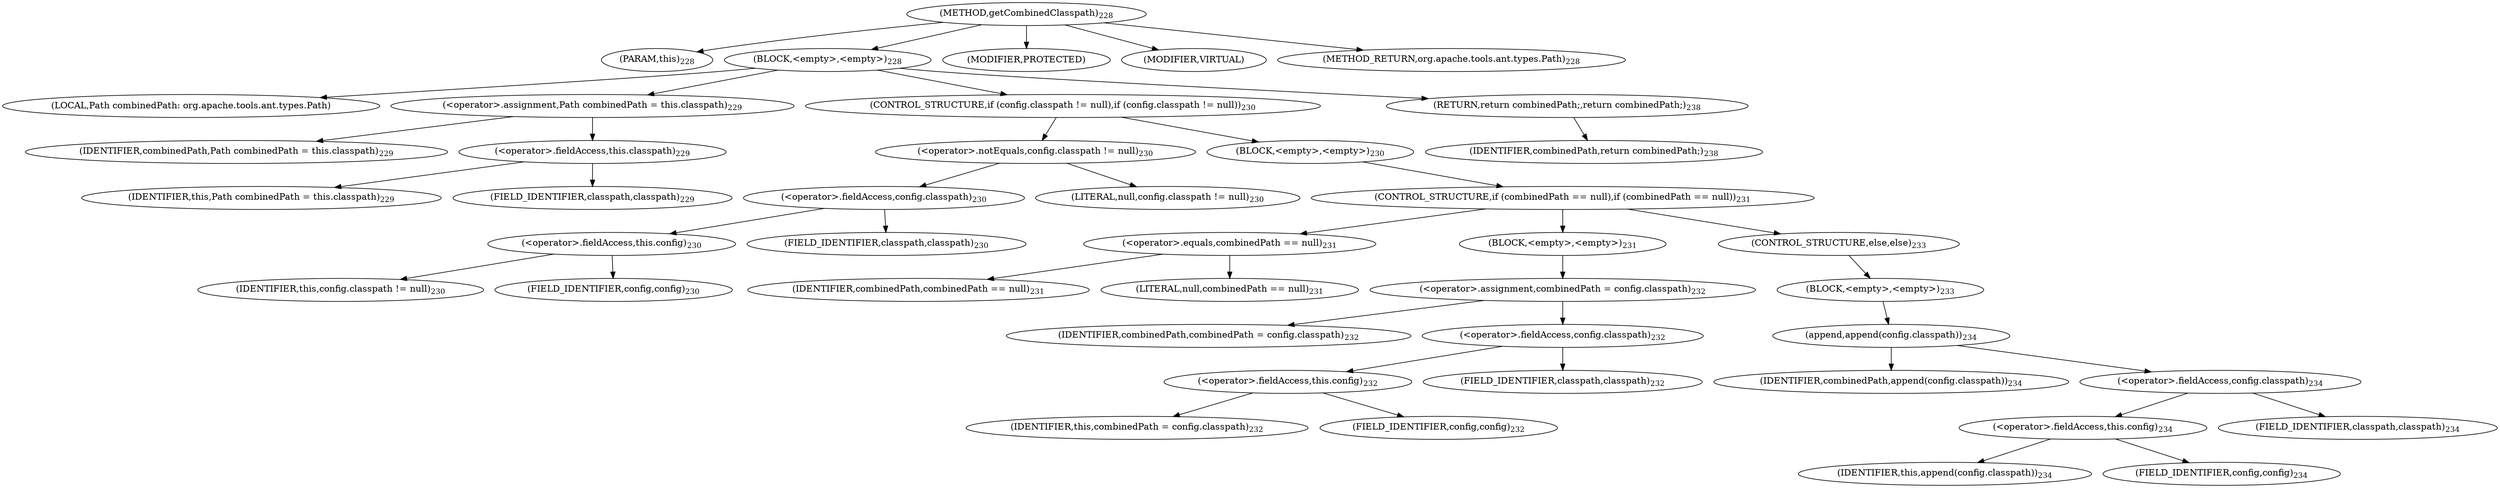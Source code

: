 digraph "getCombinedClasspath" {  
"313" [label = <(METHOD,getCombinedClasspath)<SUB>228</SUB>> ]
"314" [label = <(PARAM,this)<SUB>228</SUB>> ]
"315" [label = <(BLOCK,&lt;empty&gt;,&lt;empty&gt;)<SUB>228</SUB>> ]
"316" [label = <(LOCAL,Path combinedPath: org.apache.tools.ant.types.Path)> ]
"317" [label = <(&lt;operator&gt;.assignment,Path combinedPath = this.classpath)<SUB>229</SUB>> ]
"318" [label = <(IDENTIFIER,combinedPath,Path combinedPath = this.classpath)<SUB>229</SUB>> ]
"319" [label = <(&lt;operator&gt;.fieldAccess,this.classpath)<SUB>229</SUB>> ]
"320" [label = <(IDENTIFIER,this,Path combinedPath = this.classpath)<SUB>229</SUB>> ]
"321" [label = <(FIELD_IDENTIFIER,classpath,classpath)<SUB>229</SUB>> ]
"322" [label = <(CONTROL_STRUCTURE,if (config.classpath != null),if (config.classpath != null))<SUB>230</SUB>> ]
"323" [label = <(&lt;operator&gt;.notEquals,config.classpath != null)<SUB>230</SUB>> ]
"324" [label = <(&lt;operator&gt;.fieldAccess,config.classpath)<SUB>230</SUB>> ]
"325" [label = <(&lt;operator&gt;.fieldAccess,this.config)<SUB>230</SUB>> ]
"326" [label = <(IDENTIFIER,this,config.classpath != null)<SUB>230</SUB>> ]
"327" [label = <(FIELD_IDENTIFIER,config,config)<SUB>230</SUB>> ]
"328" [label = <(FIELD_IDENTIFIER,classpath,classpath)<SUB>230</SUB>> ]
"329" [label = <(LITERAL,null,config.classpath != null)<SUB>230</SUB>> ]
"330" [label = <(BLOCK,&lt;empty&gt;,&lt;empty&gt;)<SUB>230</SUB>> ]
"331" [label = <(CONTROL_STRUCTURE,if (combinedPath == null),if (combinedPath == null))<SUB>231</SUB>> ]
"332" [label = <(&lt;operator&gt;.equals,combinedPath == null)<SUB>231</SUB>> ]
"333" [label = <(IDENTIFIER,combinedPath,combinedPath == null)<SUB>231</SUB>> ]
"334" [label = <(LITERAL,null,combinedPath == null)<SUB>231</SUB>> ]
"335" [label = <(BLOCK,&lt;empty&gt;,&lt;empty&gt;)<SUB>231</SUB>> ]
"336" [label = <(&lt;operator&gt;.assignment,combinedPath = config.classpath)<SUB>232</SUB>> ]
"337" [label = <(IDENTIFIER,combinedPath,combinedPath = config.classpath)<SUB>232</SUB>> ]
"338" [label = <(&lt;operator&gt;.fieldAccess,config.classpath)<SUB>232</SUB>> ]
"339" [label = <(&lt;operator&gt;.fieldAccess,this.config)<SUB>232</SUB>> ]
"340" [label = <(IDENTIFIER,this,combinedPath = config.classpath)<SUB>232</SUB>> ]
"341" [label = <(FIELD_IDENTIFIER,config,config)<SUB>232</SUB>> ]
"342" [label = <(FIELD_IDENTIFIER,classpath,classpath)<SUB>232</SUB>> ]
"343" [label = <(CONTROL_STRUCTURE,else,else)<SUB>233</SUB>> ]
"344" [label = <(BLOCK,&lt;empty&gt;,&lt;empty&gt;)<SUB>233</SUB>> ]
"345" [label = <(append,append(config.classpath))<SUB>234</SUB>> ]
"346" [label = <(IDENTIFIER,combinedPath,append(config.classpath))<SUB>234</SUB>> ]
"347" [label = <(&lt;operator&gt;.fieldAccess,config.classpath)<SUB>234</SUB>> ]
"348" [label = <(&lt;operator&gt;.fieldAccess,this.config)<SUB>234</SUB>> ]
"349" [label = <(IDENTIFIER,this,append(config.classpath))<SUB>234</SUB>> ]
"350" [label = <(FIELD_IDENTIFIER,config,config)<SUB>234</SUB>> ]
"351" [label = <(FIELD_IDENTIFIER,classpath,classpath)<SUB>234</SUB>> ]
"352" [label = <(RETURN,return combinedPath;,return combinedPath;)<SUB>238</SUB>> ]
"353" [label = <(IDENTIFIER,combinedPath,return combinedPath;)<SUB>238</SUB>> ]
"354" [label = <(MODIFIER,PROTECTED)> ]
"355" [label = <(MODIFIER,VIRTUAL)> ]
"356" [label = <(METHOD_RETURN,org.apache.tools.ant.types.Path)<SUB>228</SUB>> ]
  "313" -> "314" 
  "313" -> "315" 
  "313" -> "354" 
  "313" -> "355" 
  "313" -> "356" 
  "315" -> "316" 
  "315" -> "317" 
  "315" -> "322" 
  "315" -> "352" 
  "317" -> "318" 
  "317" -> "319" 
  "319" -> "320" 
  "319" -> "321" 
  "322" -> "323" 
  "322" -> "330" 
  "323" -> "324" 
  "323" -> "329" 
  "324" -> "325" 
  "324" -> "328" 
  "325" -> "326" 
  "325" -> "327" 
  "330" -> "331" 
  "331" -> "332" 
  "331" -> "335" 
  "331" -> "343" 
  "332" -> "333" 
  "332" -> "334" 
  "335" -> "336" 
  "336" -> "337" 
  "336" -> "338" 
  "338" -> "339" 
  "338" -> "342" 
  "339" -> "340" 
  "339" -> "341" 
  "343" -> "344" 
  "344" -> "345" 
  "345" -> "346" 
  "345" -> "347" 
  "347" -> "348" 
  "347" -> "351" 
  "348" -> "349" 
  "348" -> "350" 
  "352" -> "353" 
}
